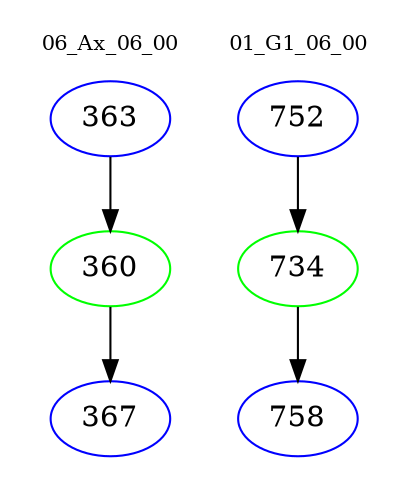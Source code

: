 digraph{
subgraph cluster_0 {
color = white
label = "06_Ax_06_00";
fontsize=10;
T0_363 [label="363", color="blue"]
T0_363 -> T0_360 [color="black"]
T0_360 [label="360", color="green"]
T0_360 -> T0_367 [color="black"]
T0_367 [label="367", color="blue"]
}
subgraph cluster_1 {
color = white
label = "01_G1_06_00";
fontsize=10;
T1_752 [label="752", color="blue"]
T1_752 -> T1_734 [color="black"]
T1_734 [label="734", color="green"]
T1_734 -> T1_758 [color="black"]
T1_758 [label="758", color="blue"]
}
}

